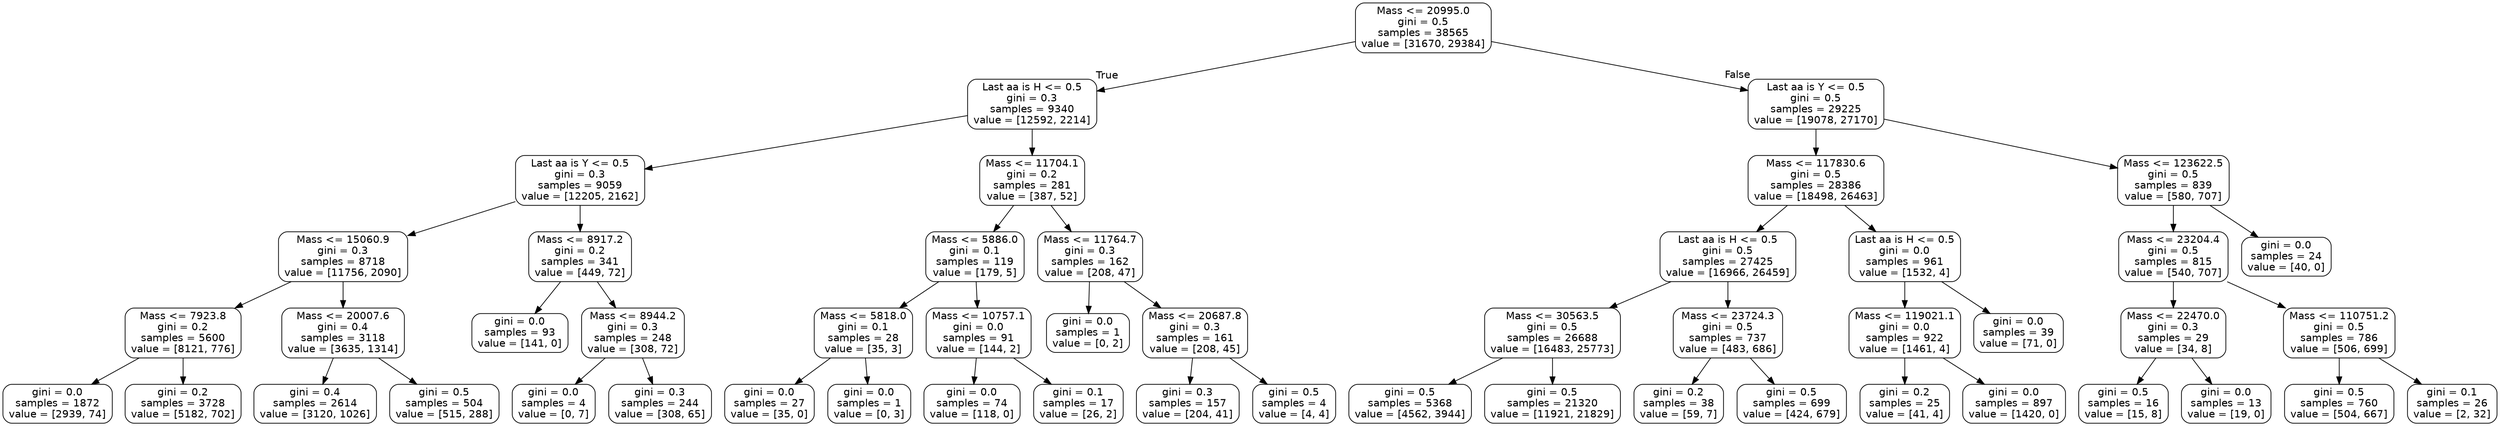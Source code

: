 digraph Tree {
node [shape=box, style="rounded", color="black", fontname="helvetica"] ;
edge [fontname="helvetica"] ;
0 [label="Mass <= 20995.0\ngini = 0.5\nsamples = 38565\nvalue = [31670, 29384]"] ;
1 [label="Last aa is H <= 0.5\ngini = 0.3\nsamples = 9340\nvalue = [12592, 2214]"] ;
0 -> 1 [labeldistance=2.5, labelangle=45, headlabel="True"] ;
2 [label="Last aa is Y <= 0.5\ngini = 0.3\nsamples = 9059\nvalue = [12205, 2162]"] ;
1 -> 2 ;
3 [label="Mass <= 15060.9\ngini = 0.3\nsamples = 8718\nvalue = [11756, 2090]"] ;
2 -> 3 ;
4 [label="Mass <= 7923.8\ngini = 0.2\nsamples = 5600\nvalue = [8121, 776]"] ;
3 -> 4 ;
5 [label="gini = 0.0\nsamples = 1872\nvalue = [2939, 74]"] ;
4 -> 5 ;
6 [label="gini = 0.2\nsamples = 3728\nvalue = [5182, 702]"] ;
4 -> 6 ;
7 [label="Mass <= 20007.6\ngini = 0.4\nsamples = 3118\nvalue = [3635, 1314]"] ;
3 -> 7 ;
8 [label="gini = 0.4\nsamples = 2614\nvalue = [3120, 1026]"] ;
7 -> 8 ;
9 [label="gini = 0.5\nsamples = 504\nvalue = [515, 288]"] ;
7 -> 9 ;
10 [label="Mass <= 8917.2\ngini = 0.2\nsamples = 341\nvalue = [449, 72]"] ;
2 -> 10 ;
11 [label="gini = 0.0\nsamples = 93\nvalue = [141, 0]"] ;
10 -> 11 ;
12 [label="Mass <= 8944.2\ngini = 0.3\nsamples = 248\nvalue = [308, 72]"] ;
10 -> 12 ;
13 [label="gini = 0.0\nsamples = 4\nvalue = [0, 7]"] ;
12 -> 13 ;
14 [label="gini = 0.3\nsamples = 244\nvalue = [308, 65]"] ;
12 -> 14 ;
15 [label="Mass <= 11704.1\ngini = 0.2\nsamples = 281\nvalue = [387, 52]"] ;
1 -> 15 ;
16 [label="Mass <= 5886.0\ngini = 0.1\nsamples = 119\nvalue = [179, 5]"] ;
15 -> 16 ;
17 [label="Mass <= 5818.0\ngini = 0.1\nsamples = 28\nvalue = [35, 3]"] ;
16 -> 17 ;
18 [label="gini = 0.0\nsamples = 27\nvalue = [35, 0]"] ;
17 -> 18 ;
19 [label="gini = 0.0\nsamples = 1\nvalue = [0, 3]"] ;
17 -> 19 ;
20 [label="Mass <= 10757.1\ngini = 0.0\nsamples = 91\nvalue = [144, 2]"] ;
16 -> 20 ;
21 [label="gini = 0.0\nsamples = 74\nvalue = [118, 0]"] ;
20 -> 21 ;
22 [label="gini = 0.1\nsamples = 17\nvalue = [26, 2]"] ;
20 -> 22 ;
23 [label="Mass <= 11764.7\ngini = 0.3\nsamples = 162\nvalue = [208, 47]"] ;
15 -> 23 ;
24 [label="gini = 0.0\nsamples = 1\nvalue = [0, 2]"] ;
23 -> 24 ;
25 [label="Mass <= 20687.8\ngini = 0.3\nsamples = 161\nvalue = [208, 45]"] ;
23 -> 25 ;
26 [label="gini = 0.3\nsamples = 157\nvalue = [204, 41]"] ;
25 -> 26 ;
27 [label="gini = 0.5\nsamples = 4\nvalue = [4, 4]"] ;
25 -> 27 ;
28 [label="Last aa is Y <= 0.5\ngini = 0.5\nsamples = 29225\nvalue = [19078, 27170]"] ;
0 -> 28 [labeldistance=2.5, labelangle=-45, headlabel="False"] ;
29 [label="Mass <= 117830.6\ngini = 0.5\nsamples = 28386\nvalue = [18498, 26463]"] ;
28 -> 29 ;
30 [label="Last aa is H <= 0.5\ngini = 0.5\nsamples = 27425\nvalue = [16966, 26459]"] ;
29 -> 30 ;
31 [label="Mass <= 30563.5\ngini = 0.5\nsamples = 26688\nvalue = [16483, 25773]"] ;
30 -> 31 ;
32 [label="gini = 0.5\nsamples = 5368\nvalue = [4562, 3944]"] ;
31 -> 32 ;
33 [label="gini = 0.5\nsamples = 21320\nvalue = [11921, 21829]"] ;
31 -> 33 ;
34 [label="Mass <= 23724.3\ngini = 0.5\nsamples = 737\nvalue = [483, 686]"] ;
30 -> 34 ;
35 [label="gini = 0.2\nsamples = 38\nvalue = [59, 7]"] ;
34 -> 35 ;
36 [label="gini = 0.5\nsamples = 699\nvalue = [424, 679]"] ;
34 -> 36 ;
37 [label="Last aa is H <= 0.5\ngini = 0.0\nsamples = 961\nvalue = [1532, 4]"] ;
29 -> 37 ;
38 [label="Mass <= 119021.1\ngini = 0.0\nsamples = 922\nvalue = [1461, 4]"] ;
37 -> 38 ;
39 [label="gini = 0.2\nsamples = 25\nvalue = [41, 4]"] ;
38 -> 39 ;
40 [label="gini = 0.0\nsamples = 897\nvalue = [1420, 0]"] ;
38 -> 40 ;
41 [label="gini = 0.0\nsamples = 39\nvalue = [71, 0]"] ;
37 -> 41 ;
42 [label="Mass <= 123622.5\ngini = 0.5\nsamples = 839\nvalue = [580, 707]"] ;
28 -> 42 ;
43 [label="Mass <= 23204.4\ngini = 0.5\nsamples = 815\nvalue = [540, 707]"] ;
42 -> 43 ;
44 [label="Mass <= 22470.0\ngini = 0.3\nsamples = 29\nvalue = [34, 8]"] ;
43 -> 44 ;
45 [label="gini = 0.5\nsamples = 16\nvalue = [15, 8]"] ;
44 -> 45 ;
46 [label="gini = 0.0\nsamples = 13\nvalue = [19, 0]"] ;
44 -> 46 ;
47 [label="Mass <= 110751.2\ngini = 0.5\nsamples = 786\nvalue = [506, 699]"] ;
43 -> 47 ;
48 [label="gini = 0.5\nsamples = 760\nvalue = [504, 667]"] ;
47 -> 48 ;
49 [label="gini = 0.1\nsamples = 26\nvalue = [2, 32]"] ;
47 -> 49 ;
50 [label="gini = 0.0\nsamples = 24\nvalue = [40, 0]"] ;
42 -> 50 ;
}